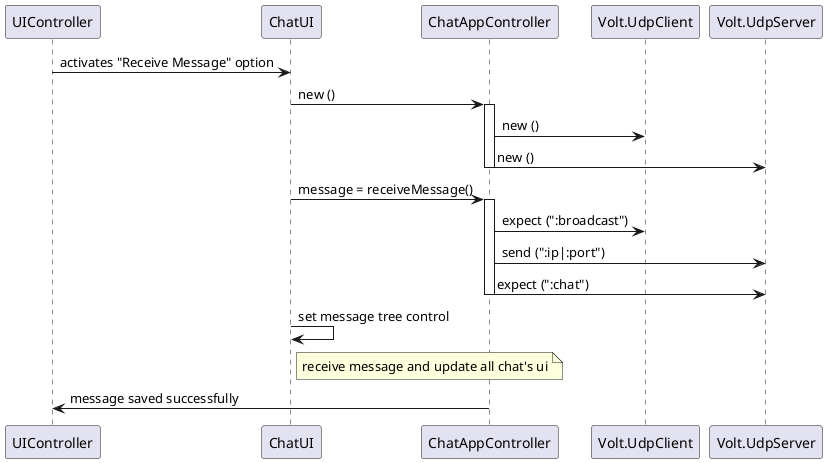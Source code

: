 @startuml doc-files/ipc05.1_design1.png

participant "UIController" as UIController
participant "ChatUI" as ChatUI
participant "ChatAppController" as ChatAppController
participant "Volt.UdpClient" as UdpClient
participant "Volt.UdpServer" as UdpServer

UIController->ChatUI: activates "Receive Message" option
ChatUI->ChatAppController: new ()

activate ChatAppController
ChatAppController->UdpClient: new ()
ChatAppController->UdpServer: new ()
deactivate ChatAppController

ChatUI->ChatAppController: message = receiveMessage()

activate ChatAppController
ChatAppController->UdpClient: expect (":broadcast")
ChatAppController->UdpServer: send (":ip|:port")

ChatAppController->UdpServer: expect (":chat")
deactivate ChatAppController

ChatUI->ChatUI:set message tree control
note right of ChatUI: receive message and update all chat's ui

ChatAppController->UIController: message saved successfully

@enduml
@enduml
